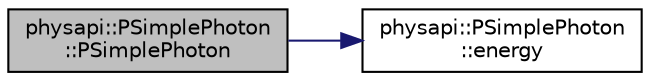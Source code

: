 digraph "physapi::PSimplePhoton::PSimplePhoton"
{
 // LATEX_PDF_SIZE
  edge [fontname="Helvetica",fontsize="10",labelfontname="Helvetica",labelfontsize="10"];
  node [fontname="Helvetica",fontsize="10",shape=record];
  rankdir="LR";
  Node1 [label="physapi::PSimplePhoton\l::PSimplePhoton",height=0.2,width=0.4,color="black", fillcolor="grey75", style="filled", fontcolor="black",tooltip="Construct a new photon."];
  Node1 -> Node2 [color="midnightblue",fontsize="10",style="solid"];
  Node2 [label="physapi::PSimplePhoton\l::energy",height=0.2,width=0.4,color="black", fillcolor="white", style="filled",URL="$classphysapi_1_1_p_simple_photon.html#aa8578523517bdbd302353bda1e03a168",tooltip="Get the photon's energy."];
}
